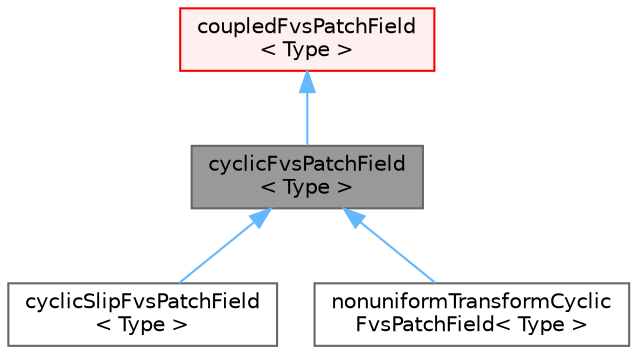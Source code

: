 digraph "cyclicFvsPatchField&lt; Type &gt;"
{
 // LATEX_PDF_SIZE
  bgcolor="transparent";
  edge [fontname=Helvetica,fontsize=10,labelfontname=Helvetica,labelfontsize=10];
  node [fontname=Helvetica,fontsize=10,shape=box,height=0.2,width=0.4];
  Node1 [id="Node000001",label="cyclicFvsPatchField\l\< Type \>",height=0.2,width=0.4,color="gray40", fillcolor="grey60", style="filled", fontcolor="black",tooltip="Foam::cyclicFvsPatchField."];
  Node2 -> Node1 [id="edge1_Node000001_Node000002",dir="back",color="steelblue1",style="solid",tooltip=" "];
  Node2 [id="Node000002",label="coupledFvsPatchField\l\< Type \>",height=0.2,width=0.4,color="red", fillcolor="#FFF0F0", style="filled",URL="$classFoam_1_1coupledFvsPatchField.html",tooltip="Foam::coupledFvsPatchField."];
  Node1 -> Node12 [id="edge2_Node000001_Node000012",dir="back",color="steelblue1",style="solid",tooltip=" "];
  Node12 [id="Node000012",label="cyclicSlipFvsPatchField\l\< Type \>",height=0.2,width=0.4,color="gray40", fillcolor="white", style="filled",URL="$classFoam_1_1cyclicSlipFvsPatchField.html",tooltip="Foam::cyclicSlipFvsPatchField."];
  Node1 -> Node13 [id="edge3_Node000001_Node000013",dir="back",color="steelblue1",style="solid",tooltip=" "];
  Node13 [id="Node000013",label="nonuniformTransformCyclic\lFvsPatchField\< Type \>",height=0.2,width=0.4,color="gray40", fillcolor="white", style="filled",URL="$classFoam_1_1nonuniformTransformCyclicFvsPatchField.html",tooltip="Foam::nonuniformTransformCyclicFvsPatchField."];
}
